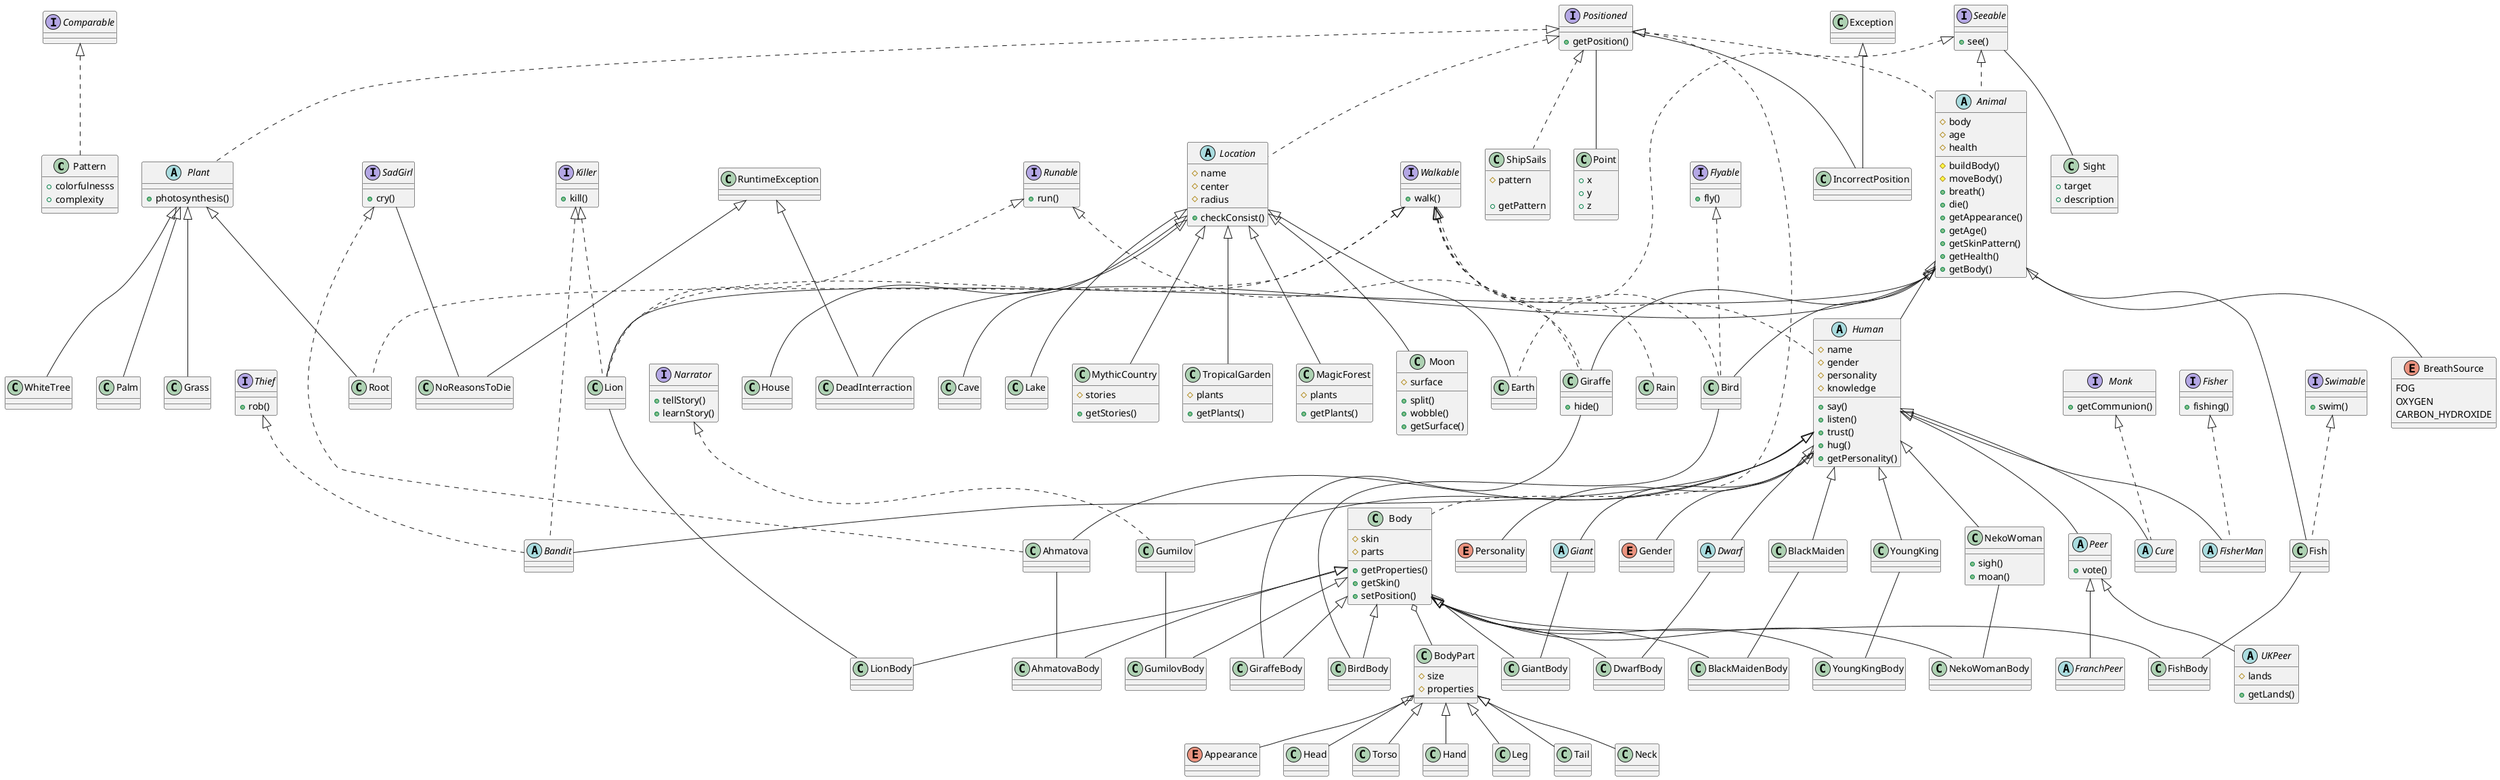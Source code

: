 @startuml Classes Model

class Pattern implements Comparable {
    + colorfulnesss
    + complexity
}

class Body implements Positioned {
    # skin
    # parts

    + getProperties()
    + getSkin()
    + setPosition()
}

Body o-- BodyPart
class BodyPart {
    # size
    # properties
}

BodyPart o-- Appearance
enum Appearance {}

class Head extends BodyPart {}
class Torso extends BodyPart {}
class Hand extends BodyPart {}
class Leg extends BodyPart {}
class Tail extends BodyPart {}
class Neck extends BodyPart {}

interface Positioned {
    + getPosition()
}
Positioned -- IncorrectPosition
class IncorrectPosition extends Exception {}

Positioned -- Point
class Point {
    + x
    + y
    + z
}

interface Seeable {
    + see()
}

Seeable -- Sight
class Sight {
    + target
    + description
}

abstract Animal implements Positioned, Seeable {
    # body
    # age
    # health

    # buildBody()
    # moveBody()
    + breath()
    + die()
    + getAppearance()
    + getAge()
    + getSkinPattern()
    + getHealth()
    + getBody()
}

Animal -- DeadInterraction
class DeadInterraction extends RuntimeException {}

Animal -- BreathSource
enum BreathSource {
    FOG
    OXYGEN
    CARBON_HYDROXIDE
}

interface Walkable {
    + walk()
}

interface Runable {
    + run()
}

interface Flyable {
    + fly()
}

interface Swimable {
    + swim()
}

class Giraffe extends Animal implements Runable, Walkable {
    + hide()
}
Giraffe -- GiraffeBody
class GiraffeBody extends Body {}

class Lion extends Animal implements Runable, Walkable, Killer {}
Lion -- LionBody
class LionBody extends Body {}

class Bird extends Animal implements Walkable, Flyable {}
Bird -- BirdBody
class BirdBody extends Body {}

class Fish extends Animal implements Swimable {}
Fish -- FishBody
class FishBody extends Body {}

abstract Human extends Animal implements Walkable {

    # name
    # gender
    # personality
    # knowledge

    + say()
    + listen()
    + trust()
    + hug()
    + getPersonality()
}

Human -- Gender
enum Gender {}

Human o-- Personality
enum Personality {}

interface Narrator {
    + tellStory()
    + learnStory()
}

interface SadGirl {
    + cry()
}
SadGirl -- NoReasonsToDie
class NoReasonsToDie extends RuntimeException {}

interface Killer {
    + kill()
}

interface Thief {
    + rob()
}

abstract class Giant extends Human {}
Giant -- GiantBody
class GiantBody extends Body {}

abstract class Dwarf extends Human {}
Dwarf -- DwarfBody
class DwarfBody extends Body {}

class Gumilov extends Human implements Narrator {}
Gumilov -- GumilovBody
class GumilovBody extends Body {}

class Ahmatova extends Human implements SadGirl {}
Ahmatova -- AhmatovaBody
class AhmatovaBody extends Body {}

class BlackMaiden extends Human {}
BlackMaiden -- BlackMaidenBody
class BlackMaidenBody  extends Body {}

class YoungKing extends Human {}
YoungKing -- YoungKingBody
class YoungKingBody extends Body {}


class NekoWoman extends Human {
    + sigh()
    + moan()
}
NekoWoman -- NekoWomanBody
class NekoWomanBody extends Body {}

abstract class Bandit extends Human implements Thief, Killer {}

abstract class Peer extends Human {
    + vote()
}

abstract class UKPeer extends Peer {
    # lands

    + getLands()
}

abstract class FranchPeer extends Peer {}


interface Monk {
    + getCommunion()
}

abstract class Cure extends Human implements Monk {}


interface Fisher {
    + fishing()
}

abstract class FisherMan extends Human implements Fisher {}

abstract Location implements Positioned {
    # name
    # center
    # radius

    + checkConsist()
}



class Earth extends Location implements Seeable {}
class Moon extends Location {
    # surface

    + split()
    + wobble()
    + getSurface()
}
class MythicCountry extends Location {
    # stories
    + getStories()
}
class House extends Location {}
class Cave extends Location {}
class Lake extends Location {}
class TropicalGarden extends Location {
    # plants
    + getPlants()
}
class MagicForest extends Location {
    # plants
    + getPlants()
}

abstract Plant implements Positioned {
    + photosynthesis()
}
class Palm extends Plant {}
class Grass extends Plant {}
class Root extends Plant implements Walkable {}
class WhiteTree extends Plant {}

class ShipSails implements Positioned {
    # pattern

    + getPattern
}


class Rain implements Walkable {}

@enduml